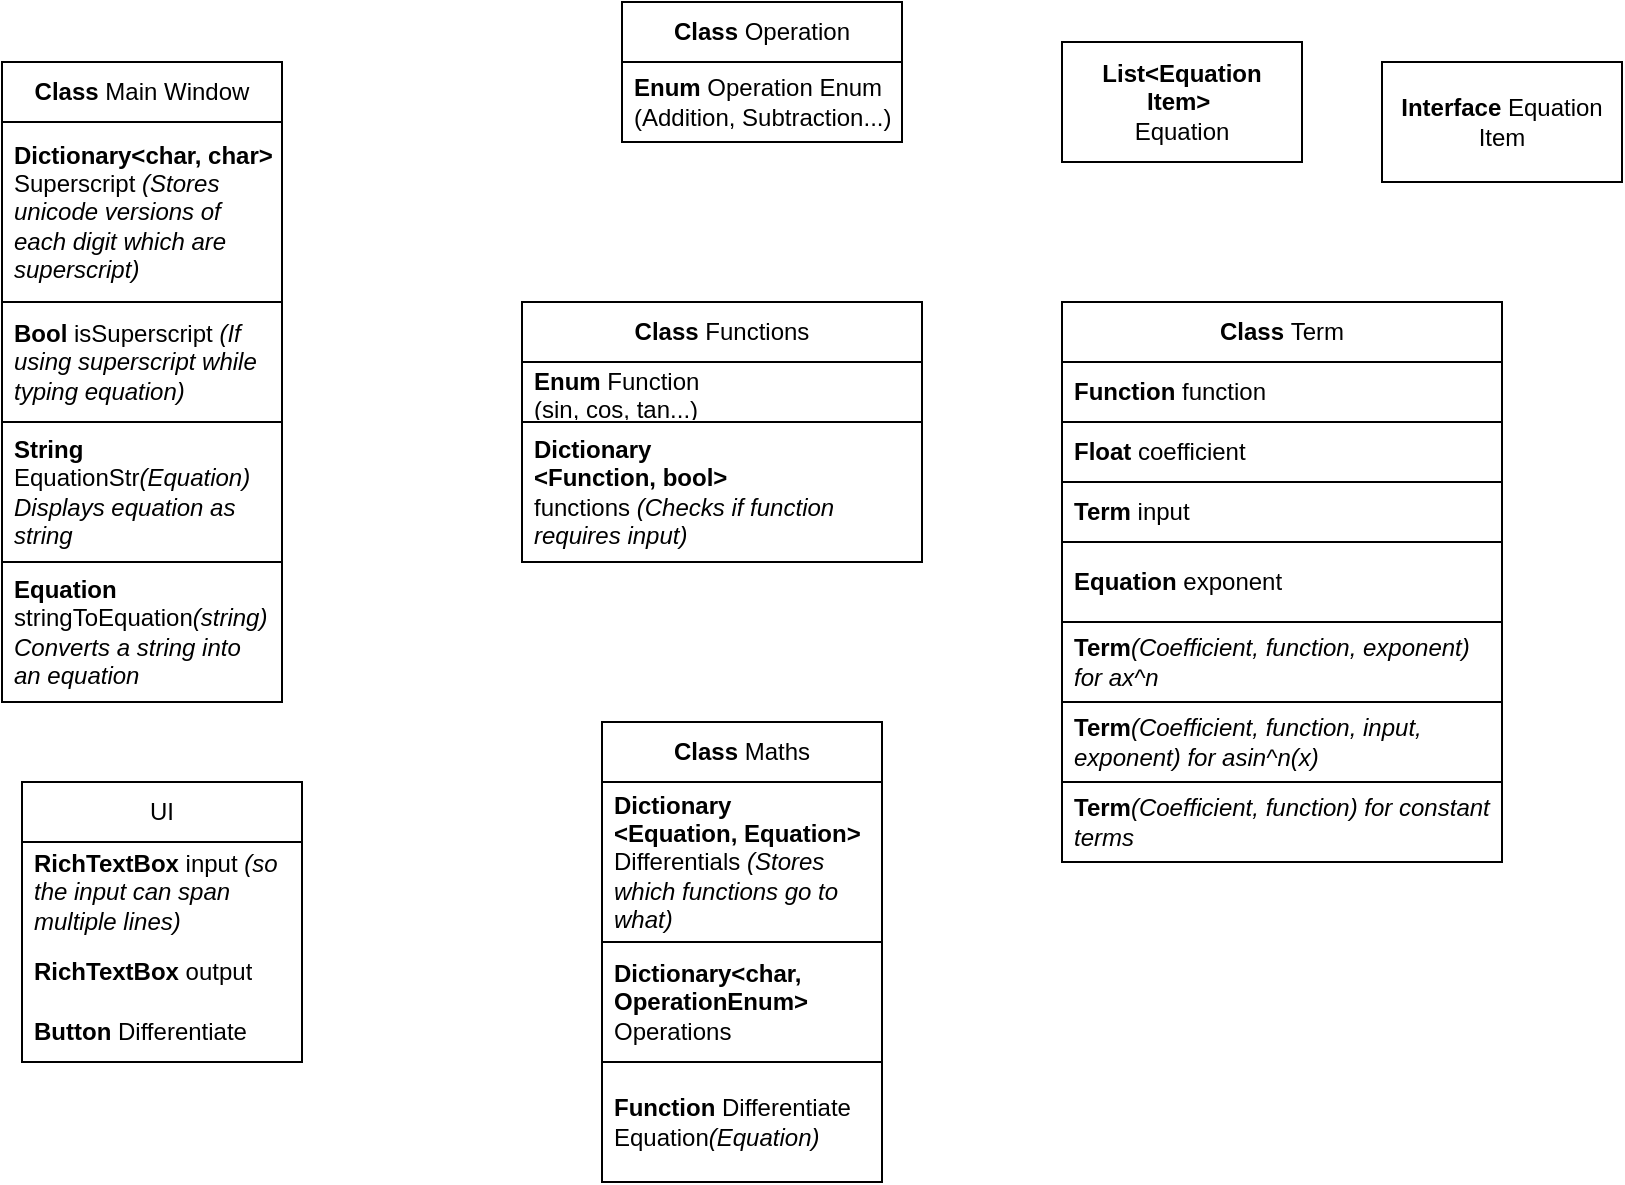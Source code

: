 <mxfile version="20.6.2" type="github">
  <diagram id="C5RBs43oDa-KdzZeNtuy" name="Page-1">
    <mxGraphModel dx="1038" dy="585" grid="1" gridSize="10" guides="1" tooltips="1" connect="1" arrows="1" fold="1" page="1" pageScale="1" pageWidth="827" pageHeight="1169" math="0" shadow="0">
      <root>
        <mxCell id="WIyWlLk6GJQsqaUBKTNV-0" />
        <mxCell id="WIyWlLk6GJQsqaUBKTNV-1" parent="WIyWlLk6GJQsqaUBKTNV-0" />
        <mxCell id="XJ_0UiAPM86uZZyixber-0" value="&lt;b&gt;Interface &lt;/b&gt;Equation Item" style="rounded=0;whiteSpace=wrap;html=1;" parent="WIyWlLk6GJQsqaUBKTNV-1" vertex="1">
          <mxGeometry x="870" y="200" width="120" height="60" as="geometry" />
        </mxCell>
        <mxCell id="XJ_0UiAPM86uZZyixber-2" value="&lt;b&gt;Class &lt;/b&gt;Operation" style="swimlane;fontStyle=0;childLayout=stackLayout;horizontal=1;startSize=30;horizontalStack=0;resizeParent=1;resizeParentMax=0;resizeLast=0;collapsible=1;marginBottom=0;whiteSpace=wrap;html=1;" parent="WIyWlLk6GJQsqaUBKTNV-1" vertex="1">
          <mxGeometry x="490" y="170" width="140" height="70" as="geometry" />
        </mxCell>
        <mxCell id="XJ_0UiAPM86uZZyixber-5" value="&lt;b&gt;Enum &lt;/b&gt;Operation Enum (Addition, Subtraction...)" style="text;strokeColor=default;fillColor=none;align=left;verticalAlign=middle;spacingLeft=4;spacingRight=4;overflow=hidden;points=[[0,0.5],[1,0.5]];portConstraint=eastwest;rotatable=0;whiteSpace=wrap;html=1;" parent="XJ_0UiAPM86uZZyixber-2" vertex="1">
          <mxGeometry y="30" width="140" height="40" as="geometry" />
        </mxCell>
        <mxCell id="XJ_0UiAPM86uZZyixber-9" value="&lt;b&gt;Class &lt;/b&gt;Functions" style="swimlane;fontStyle=0;childLayout=stackLayout;horizontal=1;startSize=30;horizontalStack=0;resizeParent=1;resizeParentMax=0;resizeLast=0;collapsible=1;marginBottom=0;whiteSpace=wrap;html=1;" parent="WIyWlLk6GJQsqaUBKTNV-1" vertex="1">
          <mxGeometry x="440" y="320" width="200" height="130" as="geometry" />
        </mxCell>
        <mxCell id="XJ_0UiAPM86uZZyixber-10" value="&lt;b&gt;Enum &lt;/b&gt;Function&lt;br&gt;(sin, cos, tan...)" style="text;strokeColor=default;fillColor=none;align=left;verticalAlign=middle;spacingLeft=4;spacingRight=4;overflow=hidden;points=[[0,0.5],[1,0.5]];portConstraint=eastwest;rotatable=0;whiteSpace=wrap;html=1;" parent="XJ_0UiAPM86uZZyixber-9" vertex="1">
          <mxGeometry y="30" width="200" height="30" as="geometry" />
        </mxCell>
        <mxCell id="XJ_0UiAPM86uZZyixber-11" value="&lt;b&gt;Dictionary&lt;br&gt;&amp;lt;Function, bool&amp;gt; &lt;/b&gt;functions&lt;b&gt;&amp;nbsp;&lt;/b&gt;&lt;i&gt;(Checks if function requires input)&lt;/i&gt;" style="text;strokeColor=default;fillColor=default;align=left;verticalAlign=middle;spacingLeft=4;spacingRight=4;overflow=hidden;points=[[0,0.5],[1,0.5]];portConstraint=eastwest;rotatable=0;whiteSpace=wrap;html=1;" parent="XJ_0UiAPM86uZZyixber-9" vertex="1">
          <mxGeometry y="60" width="200" height="70" as="geometry" />
        </mxCell>
        <mxCell id="XJ_0UiAPM86uZZyixber-14" value="&lt;b&gt;Class &lt;/b&gt;Term" style="swimlane;fontStyle=0;childLayout=stackLayout;horizontal=1;startSize=30;horizontalStack=0;resizeParent=1;resizeParentMax=0;resizeLast=0;collapsible=1;marginBottom=0;whiteSpace=wrap;html=1;strokeColor=default;fillColor=default;" parent="WIyWlLk6GJQsqaUBKTNV-1" vertex="1">
          <mxGeometry x="710" y="320" width="220" height="280" as="geometry" />
        </mxCell>
        <mxCell id="XJ_0UiAPM86uZZyixber-15" value="&lt;b&gt;Function &lt;/b&gt;function" style="text;strokeColor=default;fillColor=none;align=left;verticalAlign=middle;spacingLeft=4;spacingRight=4;overflow=hidden;points=[[0,0.5],[1,0.5]];portConstraint=eastwest;rotatable=0;whiteSpace=wrap;html=1;" parent="XJ_0UiAPM86uZZyixber-14" vertex="1">
          <mxGeometry y="30" width="220" height="30" as="geometry" />
        </mxCell>
        <mxCell id="XJ_0UiAPM86uZZyixber-16" value="&lt;b&gt;Float &lt;/b&gt;coefficient" style="text;strokeColor=default;fillColor=none;align=left;verticalAlign=middle;spacingLeft=4;spacingRight=4;overflow=hidden;points=[[0,0.5],[1,0.5]];portConstraint=eastwest;rotatable=0;whiteSpace=wrap;html=1;" parent="XJ_0UiAPM86uZZyixber-14" vertex="1">
          <mxGeometry y="60" width="220" height="30" as="geometry" />
        </mxCell>
        <mxCell id="XJ_0UiAPM86uZZyixber-17" value="&lt;b&gt;Term&amp;nbsp;&lt;/b&gt;input" style="text;strokeColor=default;fillColor=none;align=left;verticalAlign=middle;spacingLeft=4;spacingRight=4;overflow=hidden;points=[[0,0.5],[1,0.5]];portConstraint=eastwest;rotatable=0;whiteSpace=wrap;html=1;" parent="XJ_0UiAPM86uZZyixber-14" vertex="1">
          <mxGeometry y="90" width="220" height="30" as="geometry" />
        </mxCell>
        <mxCell id="XJ_0UiAPM86uZZyixber-19" value="&lt;b&gt;Equation&amp;nbsp;&lt;/b&gt;exponent" style="text;strokeColor=default;fillColor=none;align=left;verticalAlign=middle;spacingLeft=4;spacingRight=4;overflow=hidden;points=[[0,0.5],[1,0.5]];portConstraint=eastwest;rotatable=0;whiteSpace=wrap;html=1;" parent="XJ_0UiAPM86uZZyixber-14" vertex="1">
          <mxGeometry y="120" width="220" height="40" as="geometry" />
        </mxCell>
        <mxCell id="XJ_0UiAPM86uZZyixber-18" value="&lt;b&gt;Term&lt;/b&gt;&lt;i&gt;(Coefficient, function, exponent) for ax^n&lt;/i&gt;" style="text;strokeColor=default;fillColor=none;align=left;verticalAlign=middle;spacingLeft=4;spacingRight=4;overflow=hidden;points=[[0,0.5],[1,0.5]];portConstraint=eastwest;rotatable=0;whiteSpace=wrap;html=1;" parent="XJ_0UiAPM86uZZyixber-14" vertex="1">
          <mxGeometry y="160" width="220" height="40" as="geometry" />
        </mxCell>
        <mxCell id="XJ_0UiAPM86uZZyixber-20" value="&lt;b&gt;Term&lt;/b&gt;&lt;i&gt;(Coefficient, function, input, exponent) for asin^n(x)&lt;/i&gt;" style="text;strokeColor=default;fillColor=none;align=left;verticalAlign=middle;spacingLeft=4;spacingRight=4;overflow=hidden;points=[[0,0.5],[1,0.5]];portConstraint=eastwest;rotatable=0;whiteSpace=wrap;html=1;" parent="XJ_0UiAPM86uZZyixber-14" vertex="1">
          <mxGeometry y="200" width="220" height="40" as="geometry" />
        </mxCell>
        <mxCell id="XJ_0UiAPM86uZZyixber-21" value="&lt;b&gt;Term&lt;/b&gt;&lt;i&gt;(Coefficient, function) for constant terms&lt;/i&gt;" style="text;strokeColor=default;fillColor=none;align=left;verticalAlign=middle;spacingLeft=4;spacingRight=4;overflow=hidden;points=[[0,0.5],[1,0.5]];portConstraint=eastwest;rotatable=0;whiteSpace=wrap;html=1;" parent="XJ_0UiAPM86uZZyixber-14" vertex="1">
          <mxGeometry y="240" width="220" height="40" as="geometry" />
        </mxCell>
        <mxCell id="XJ_0UiAPM86uZZyixber-22" value="&lt;b&gt;Class &lt;/b&gt;Maths" style="swimlane;fontStyle=0;childLayout=stackLayout;horizontal=1;startSize=30;horizontalStack=0;resizeParent=1;resizeParentMax=0;resizeLast=0;collapsible=1;marginBottom=0;whiteSpace=wrap;html=1;strokeColor=default;fillColor=default;" parent="WIyWlLk6GJQsqaUBKTNV-1" vertex="1">
          <mxGeometry x="480" y="530" width="140" height="230" as="geometry" />
        </mxCell>
        <mxCell id="XJ_0UiAPM86uZZyixber-23" value="&lt;b&gt;Dictionary&lt;/b&gt;&lt;br&gt;&lt;b&gt;&amp;lt;Equation, Equation&amp;gt;&amp;nbsp;&lt;br&gt;&lt;/b&gt;Differentials &lt;i&gt;(Stores which functions go to what)&lt;/i&gt;" style="text;strokeColor=default;fillColor=none;align=left;verticalAlign=middle;spacingLeft=4;spacingRight=4;overflow=hidden;points=[[0,0.5],[1,0.5]];portConstraint=eastwest;rotatable=0;whiteSpace=wrap;html=1;" parent="XJ_0UiAPM86uZZyixber-22" vertex="1">
          <mxGeometry y="30" width="140" height="80" as="geometry" />
        </mxCell>
        <mxCell id="XJ_0UiAPM86uZZyixber-24" value="&lt;b&gt;Dictionary&amp;lt;char, OperationEnum&amp;gt;&lt;/b&gt; Operations" style="text;strokeColor=default;fillColor=none;align=left;verticalAlign=middle;spacingLeft=4;spacingRight=4;overflow=hidden;points=[[0,0.5],[1,0.5]];portConstraint=eastwest;rotatable=0;whiteSpace=wrap;html=1;" parent="XJ_0UiAPM86uZZyixber-22" vertex="1">
          <mxGeometry y="110" width="140" height="60" as="geometry" />
        </mxCell>
        <mxCell id="o4Fw-SGB_0SsbTImnL3u-3" value="&lt;b&gt;Function &lt;/b&gt;Differentiate Equation&lt;i&gt;(Equation)&lt;/i&gt;" style="text;strokeColor=default;fillColor=none;align=left;verticalAlign=middle;spacingLeft=4;spacingRight=4;overflow=hidden;points=[[0,0.5],[1,0.5]];portConstraint=eastwest;rotatable=0;whiteSpace=wrap;html=1;" vertex="1" parent="XJ_0UiAPM86uZZyixber-22">
          <mxGeometry y="170" width="140" height="60" as="geometry" />
        </mxCell>
        <mxCell id="XJ_0UiAPM86uZZyixber-27" value="&lt;b&gt;Class &lt;/b&gt;Main Window" style="swimlane;fontStyle=0;childLayout=stackLayout;horizontal=1;startSize=30;horizontalStack=0;resizeParent=1;resizeParentMax=0;resizeLast=0;collapsible=1;marginBottom=0;whiteSpace=wrap;html=1;strokeColor=default;fillColor=default;" parent="WIyWlLk6GJQsqaUBKTNV-1" vertex="1">
          <mxGeometry x="180" y="200" width="140" height="320" as="geometry">
            <mxRectangle x="170" y="430" width="150" height="30" as="alternateBounds" />
          </mxGeometry>
        </mxCell>
        <mxCell id="XJ_0UiAPM86uZZyixber-28" value="&lt;b&gt;Dictionary&amp;lt;char, char&amp;gt; &lt;/b&gt;Superscript &lt;i&gt;(Stores unicode versions of each digit which are superscript)&lt;/i&gt;" style="text;strokeColor=default;fillColor=none;align=left;verticalAlign=middle;spacingLeft=4;spacingRight=4;overflow=hidden;points=[[0,0.5],[1,0.5]];portConstraint=eastwest;rotatable=0;whiteSpace=wrap;html=1;" parent="XJ_0UiAPM86uZZyixber-27" vertex="1">
          <mxGeometry y="30" width="140" height="90" as="geometry" />
        </mxCell>
        <mxCell id="XJ_0UiAPM86uZZyixber-29" value="&lt;b&gt;Bool &lt;/b&gt;isSuperscript &lt;i&gt;(If using superscript while typing equation)&lt;/i&gt;" style="text;strokeColor=default;fillColor=none;align=left;verticalAlign=middle;spacingLeft=4;spacingRight=4;overflow=hidden;points=[[0,0.5],[1,0.5]];portConstraint=eastwest;rotatable=0;whiteSpace=wrap;html=1;" parent="XJ_0UiAPM86uZZyixber-27" vertex="1">
          <mxGeometry y="120" width="140" height="60" as="geometry" />
        </mxCell>
        <mxCell id="XJ_0UiAPM86uZZyixber-30" value="&lt;b&gt;String &lt;/b&gt;EquationStr&lt;i&gt;(Equation)&lt;/i&gt;&lt;br&gt;&lt;i&gt;Displays equation as string&lt;/i&gt;" style="text;strokeColor=default;fillColor=none;align=left;verticalAlign=middle;spacingLeft=4;spacingRight=4;overflow=hidden;points=[[0,0.5],[1,0.5]];portConstraint=eastwest;rotatable=0;whiteSpace=wrap;html=1;" parent="XJ_0UiAPM86uZZyixber-27" vertex="1">
          <mxGeometry y="180" width="140" height="70" as="geometry" />
        </mxCell>
        <mxCell id="o4Fw-SGB_0SsbTImnL3u-0" value="&lt;b&gt;Equation &lt;/b&gt;stringToEquation&lt;i&gt;(string)&lt;br&gt;Converts a string into an equation&lt;/i&gt;" style="text;strokeColor=default;fillColor=none;align=left;verticalAlign=middle;spacingLeft=4;spacingRight=4;overflow=hidden;points=[[0,0.5],[1,0.5]];portConstraint=eastwest;rotatable=0;whiteSpace=wrap;html=1;" vertex="1" parent="XJ_0UiAPM86uZZyixber-27">
          <mxGeometry y="250" width="140" height="70" as="geometry" />
        </mxCell>
        <mxCell id="o4Fw-SGB_0SsbTImnL3u-2" value="&lt;b&gt;List&amp;lt;Equation Item&amp;gt;&amp;nbsp;&lt;br&gt;&lt;/b&gt;Equation" style="rounded=0;whiteSpace=wrap;html=1;" vertex="1" parent="WIyWlLk6GJQsqaUBKTNV-1">
          <mxGeometry x="710" y="190" width="120" height="60" as="geometry" />
        </mxCell>
        <mxCell id="o4Fw-SGB_0SsbTImnL3u-6" value="UI" style="swimlane;fontStyle=0;childLayout=stackLayout;horizontal=1;startSize=30;horizontalStack=0;resizeParent=1;resizeParentMax=0;resizeLast=0;collapsible=1;marginBottom=0;whiteSpace=wrap;html=1;strokeColor=default;" vertex="1" parent="WIyWlLk6GJQsqaUBKTNV-1">
          <mxGeometry x="190" y="560" width="140" height="140" as="geometry" />
        </mxCell>
        <mxCell id="o4Fw-SGB_0SsbTImnL3u-7" value="&lt;b&gt;RichTextBox &lt;/b&gt;input &lt;i&gt;(so the input can span multiple lines)&lt;/i&gt;" style="text;strokeColor=none;fillColor=none;align=left;verticalAlign=middle;spacingLeft=4;spacingRight=4;overflow=hidden;points=[[0,0.5],[1,0.5]];portConstraint=eastwest;rotatable=0;whiteSpace=wrap;html=1;" vertex="1" parent="o4Fw-SGB_0SsbTImnL3u-6">
          <mxGeometry y="30" width="140" height="50" as="geometry" />
        </mxCell>
        <mxCell id="o4Fw-SGB_0SsbTImnL3u-8" value="&lt;b&gt;RichTextBox &lt;/b&gt;output" style="text;strokeColor=none;fillColor=none;align=left;verticalAlign=middle;spacingLeft=4;spacingRight=4;overflow=hidden;points=[[0,0.5],[1,0.5]];portConstraint=eastwest;rotatable=0;whiteSpace=wrap;html=1;" vertex="1" parent="o4Fw-SGB_0SsbTImnL3u-6">
          <mxGeometry y="80" width="140" height="30" as="geometry" />
        </mxCell>
        <mxCell id="o4Fw-SGB_0SsbTImnL3u-9" value="&lt;b&gt;Button &lt;/b&gt;Differentiate" style="text;strokeColor=none;fillColor=none;align=left;verticalAlign=middle;spacingLeft=4;spacingRight=4;overflow=hidden;points=[[0,0.5],[1,0.5]];portConstraint=eastwest;rotatable=0;whiteSpace=wrap;html=1;" vertex="1" parent="o4Fw-SGB_0SsbTImnL3u-6">
          <mxGeometry y="110" width="140" height="30" as="geometry" />
        </mxCell>
      </root>
    </mxGraphModel>
  </diagram>
</mxfile>
